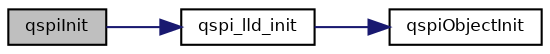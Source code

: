 digraph "qspiInit"
{
  bgcolor="transparent";
  edge [fontname="Helvetica",fontsize="8",labelfontname="Helvetica",labelfontsize="8"];
  node [fontname="Helvetica",fontsize="8",shape=record];
  rankdir="LR";
  Node16 [label="qspiInit",height=0.2,width=0.4,color="black", fillcolor="grey75", style="filled", fontcolor="black"];
  Node16 -> Node17 [color="midnightblue",fontsize="8",style="solid",fontname="Helvetica"];
  Node17 [label="qspi_lld_init",height=0.2,width=0.4,color="black",URL="$group___q_s_p_i.html#gacdd34ebea1aaa109bdd63b4024d29a5a",tooltip="Low level QSPI driver initialization. "];
  Node17 -> Node18 [color="midnightblue",fontsize="8",style="solid",fontname="Helvetica"];
  Node18 [label="qspiObjectInit",height=0.2,width=0.4,color="black",URL="$group___q_s_p_i.html#ga2266ed18c5410b991655475be4774b19",tooltip="Initializes the standard part of a QSPIDriver structure. "];
}
